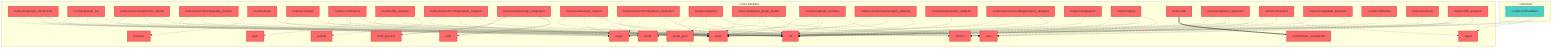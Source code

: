 graph TD
    %% Архитектурная диаграмма проекта
    classDef default fill:#f9f9f9,stroke:#333,stroke-width:2px
    classDef core fill:#ff6b6b,stroke:#d63031,stroke-width:2px
    classDef service fill:#4ecdc4,stroke:#00b894,stroke-width:2px
    classDef utility fill:#ffe66d,stroke:#fdcb6e,stroke-width:2px
    classDef config fill:#a29bfe,stroke:#6c5ce7,stroke-width:2px

    root_src_capsule_constructor["root/src/capsule_constructor"]
    class root_src_capsule_constructor core
    root_src_parser_ast["root/src/parser_ast"]
    class root_src_parser_ast core
    serde_json["serde_json"]
    class serde_json core
    root_src_enrichment_code_smells["root/src/enrichment/code_smells"]
    class root_src_enrichment_code_smells core
    root_src_enrichment_quality_metrics["root/src/enrichment/quality_metrics"]
    class root_src_enrichment_quality_metrics core
    root_src_test_commands["root/src/test_commands"]
    class root_src_test_commands core
    root_src_main["root/src/main"]
    class root_src_main core
    regex["regex"]
    class regex core
    root_src_cli_stats["root/src/cli/stats"]
    class root_src_cli_stats core
    uuid["uuid"]
    class uuid core
    path["path"]
    class path core
    root_src_commands["root/src/commands"]
    class root_src_commands core
    root_src_file_scanner["root/src/file_scanner"]
    class root_src_file_scanner core
    root_src_enrichment_semantic_analysis["root/src/enrichment/semantic_analysis"]
    class root_src_enrichment_semantic_analysis core
    super["super"]
    class super core
    root_examples_mcp_integration["root/examples/mcp_integration"]
    class root_examples_mcp_integration core
    root_src_advanced_metrics["root/src/advanced_metrics"]
    class root_src_advanced_metrics core
    chrono["chrono"]
    class chrono core
    root_src_enrichment_pattern_detection["root/src/enrichment/pattern_detection"]
    class root_src_enrichment_pattern_detection core
    root_src_exporter["root/src/exporter"]
    class root_src_exporter core
    root_src_capsule_graph_builder["root/src/capsule_graph_builder"]
    class root_src_capsule_graph_builder core
    root_src_capsule_enricher["root/src/capsule_enricher"]
    class root_src_capsule_enricher core
    root_src_enrichment_content_analysis["root/src/enrichment/content_analysis"]
    class root_src_enrichment_content_analysis core
    child_process["child_process"]
    class child_process core
    root_examples_basic_analysis["root/examples/basic_analysis"]
    class root_examples_basic_analysis core
    root_src_cli_handlers["root/src/cli/handlers"]
    class root_src_cli_handlers service
    root_src_enrichment_dependency_analysis["root/src/enrichment/dependency_analysis"]
    class root_src_enrichment_dependency_analysis core
    tauri["tauri"]
    class tauri core
    root_src_cli_diagram["root/src/cli/diagram"]
    class root_src_cli_diagram core
    archlens["archlens"]
    class archlens core
    root_src_types["root/src/types"]
    class root_src_types core
    std["std"]
    class std core
    root_src_lib["root/src/lib"]
    class root_src_lib core
    root_src_validator_optimizer["root/src/validator_optimizer"]
    class root_src_validator_optimizer core
    root_src_cli_export["root/src/cli/export"]
    class root_src_cli_export core
    root_src_metadata_extractor["root/src/metadata_extractor"]
    class root_src_metadata_extractor core
    root_src_cli_parser["root/src/cli/parser"]
    class root_src_cli_parser core
    walkdir["walkdir"]
    class walkdir core
    serde["serde"]
    class serde core
    crate["crate"]
    class crate core
    root_src_cli_mod["root/src/cli/mod"]
    class root_src_cli_mod core
    root_src_diff_analyzer["root/src/diff_analyzer"]
    class root_src_diff_analyzer core

    root_examples_basic_analysis -.-> std
    root_examples_mcp_integration --> child_process
    root_examples_mcp_integration --> path
    root_src_advanced_metrics -.-> crate
    root_src_advanced_metrics -.-> regex
    root_src_advanced_metrics -.-> serde
    root_src_advanced_metrics -.-> std
    root_src_capsule_constructor -.-> chrono
    root_src_capsule_constructor -.-> crate
    root_src_capsule_constructor -.-> std
    root_src_capsule_constructor -.-> uuid
    root_src_capsule_enricher -.-> crate
    root_src_capsule_enricher -.-> regex
    root_src_capsule_enricher -.-> std
    root_src_capsule_enricher -.-> uuid
    root_src_capsule_graph_builder -.-> crate
    root_src_capsule_graph_builder -.-> regex
    root_src_capsule_graph_builder -.-> std
    root_src_capsule_graph_builder -.-> uuid
    root_src_cli_diagram -.-> std
    root_src_cli_export -.-> crate
    root_src_cli_export -.-> std
    root_src_cli_export -.-> super
    root_src_cli_handlers -.-> crate
    root_src_cli_handlers -.-> std
    root_src_cli_handlers -.-> super
    root_src_cli_mod -.-> std
    root_src_cli_parser -.-> std
    root_src_cli_stats -.-> serde
    root_src_cli_stats -.-> std
    root_src_commands -.-> crate
    root_src_commands -.-> std
    root_src_commands -.-> tauri
    root_src_commands -.-> uuid
    root_src_diff_analyzer -.-> chrono
    root_src_diff_analyzer -.-> crate
    root_src_diff_analyzer -.-> std
    root_src_diff_analyzer -.-> uuid
    root_src_enrichment_code_smells -.-> crate
    root_src_enrichment_code_smells -.-> regex
    root_src_enrichment_code_smells -.-> std
    root_src_enrichment_content_analysis -.-> crate
    root_src_enrichment_content_analysis -.-> regex
    root_src_enrichment_content_analysis -.-> std
    root_src_enrichment_dependency_analysis -.-> crate
    root_src_enrichment_dependency_analysis -.-> regex
    root_src_enrichment_dependency_analysis -.-> std
    root_src_enrichment_pattern_detection -.-> crate
    root_src_enrichment_pattern_detection -.-> regex
    root_src_enrichment_pattern_detection -.-> std
    root_src_enrichment_quality_metrics -.-> crate
    root_src_enrichment_quality_metrics -.-> regex
    root_src_enrichment_quality_metrics -.-> std
    root_src_enrichment_semantic_analysis -.-> crate
    root_src_enrichment_semantic_analysis -.-> regex
    root_src_enrichment_semantic_analysis -.-> std
    root_src_exporter -.-> crate
    root_src_exporter -.-> serde_json
    root_src_exporter -.-> std
    root_src_exporter -.-> uuid
    root_src_file_scanner -.-> crate
    root_src_file_scanner -.-> std
    root_src_file_scanner -.-> walkdir
    root_src_lib ==> root_src_test_commands
    root_src_main -.-> archlens
    root_src_main -.-> std
    root_src_metadata_extractor -.-> crate
    root_src_metadata_extractor -.-> std
    root_src_parser_ast -.-> crate
    root_src_parser_ast -.-> regex
    root_src_parser_ast -.-> std
    root_src_types -.-> chrono
    root_src_types -.-> serde
    root_src_types -.-> std
    root_src_types -.-> uuid
    root_src_validator_optimizer -.-> crate
    root_src_validator_optimizer -.-> regex
    root_src_validator_optimizer -.-> std
    root_src_validator_optimizer -.-> uuid

    %% Группировка модулей
    subgraph Core["🔧 Core Modules"]
        root_src_capsule_constructor
        root_src_parser_ast
        serde_json
        root_src_enrichment_code_smells
        root_src_enrichment_quality_metrics
        root_src_test_commands
        root_src_main
        regex
        root_src_cli_stats
        uuid
        path
        root_src_commands
        root_src_file_scanner
        root_src_enrichment_semantic_analysis
        super
        root_examples_mcp_integration
        root_src_advanced_metrics
        chrono
        root_src_enrichment_pattern_detection
        root_src_exporter
        root_src_capsule_graph_builder
        root_src_capsule_enricher
        root_src_enrichment_content_analysis
        child_process
        root_examples_basic_analysis
        root_src_enrichment_dependency_analysis
        tauri
        root_src_cli_diagram
        archlens
        root_src_types
        std
        root_src_lib
        root_src_validator_optimizer
        root_src_cli_export
        root_src_metadata_extractor
        root_src_cli_parser
        walkdir
        serde
        crate
        root_src_cli_mod
        root_src_diff_analyzer
    end
    subgraph Services["🚀 Services"]
        root_src_cli_handlers
    end